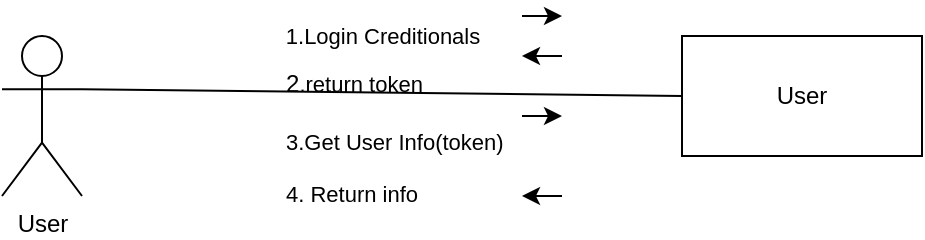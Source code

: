 <mxfile version="12.4.3" type="device" pages="1"><diagram id="lkSoEno2sFgJY8uwA6t6" name="Page-1"><mxGraphModel dx="853" dy="468" grid="1" gridSize="10" guides="1" tooltips="1" connect="1" arrows="1" fold="1" page="1" pageScale="1" pageWidth="850" pageHeight="1100" math="0" shadow="0"><root><mxCell id="0"/><mxCell id="1" parent="0"/><mxCell id="GotM7ALXVG8sbWopvXv8-39" value="User" style="shape=umlActor;verticalLabelPosition=bottom;labelBackgroundColor=#ffffff;verticalAlign=top;html=1;outlineConnect=0;" vertex="1" parent="1"><mxGeometry x="90" y="120" width="40" height="80" as="geometry"/></mxCell><mxCell id="GotM7ALXVG8sbWopvXv8-40" value="&lt;div&gt;1.Login Creditionals&lt;br&gt;&lt;/div&gt;" style="endArrow=none;html=1;exitX=1;exitY=0.333;exitDx=0;exitDy=0;exitPerimeter=0;entryX=0;entryY=0.5;entryDx=0;entryDy=0;" edge="1" parent="1" source="GotM7ALXVG8sbWopvXv8-39" target="GotM7ALXVG8sbWopvXv8-41"><mxGeometry x="-0.002" y="28" width="50" height="50" relative="1" as="geometry"><mxPoint x="160" y="140" as="sourcePoint"/><mxPoint x="250" y="146.667" as="targetPoint"/><mxPoint as="offset"/></mxGeometry></mxCell><mxCell id="GotM7ALXVG8sbWopvXv8-41" value="User" style="rounded=0;whiteSpace=wrap;html=1;" vertex="1" parent="1"><mxGeometry x="430" y="120" width="120" height="60" as="geometry"/></mxCell><mxCell id="GotM7ALXVG8sbWopvXv8-42" value="" style="group" vertex="1" connectable="0" parent="1"><mxGeometry x="230" y="130" width="120" height="60" as="geometry"/></mxCell><mxCell id="GotM7ALXVG8sbWopvXv8-43" value="2&lt;font style=&quot;font-size: 11px&quot;&gt;.return token&lt;/font&gt;" style="text;html=1;" vertex="1" parent="GotM7ALXVG8sbWopvXv8-42"><mxGeometry width="120" height="30" as="geometry"/></mxCell><mxCell id="GotM7ALXVG8sbWopvXv8-44" value="&lt;div style=&quot;font-size: 11px&quot;&gt;&lt;font style=&quot;font-size: 11px&quot;&gt;3.Get User Info(token)&lt;/font&gt;&lt;/div&gt;&lt;div style=&quot;font-size: 11px&quot;&gt;&lt;font style=&quot;font-size: 11px&quot;&gt;&lt;br&gt;&lt;/font&gt;&lt;/div&gt;&lt;div style=&quot;font-size: 11px&quot;&gt;&lt;font style=&quot;font-size: 11px&quot;&gt;4. Return info &lt;br&gt;&lt;/font&gt;&lt;/div&gt;" style="text;html=1;" vertex="1" parent="GotM7ALXVG8sbWopvXv8-42"><mxGeometry y="30" width="120" height="30" as="geometry"/></mxCell><mxCell id="GotM7ALXVG8sbWopvXv8-45" value="" style="endArrow=classic;html=1;" edge="1" parent="1"><mxGeometry width="50" height="50" relative="1" as="geometry"><mxPoint x="350" y="110" as="sourcePoint"/><mxPoint x="370" y="110" as="targetPoint"/></mxGeometry></mxCell><mxCell id="GotM7ALXVG8sbWopvXv8-46" value="" style="endArrow=classic;html=1;" edge="1" parent="1"><mxGeometry width="50" height="50" relative="1" as="geometry"><mxPoint x="350" y="160" as="sourcePoint"/><mxPoint x="370" y="160" as="targetPoint"/></mxGeometry></mxCell><mxCell id="GotM7ALXVG8sbWopvXv8-47" value="" style="endArrow=classic;html=1;" edge="1" parent="1"><mxGeometry width="50" height="50" relative="1" as="geometry"><mxPoint x="370" y="130" as="sourcePoint"/><mxPoint x="350" y="130" as="targetPoint"/></mxGeometry></mxCell><mxCell id="GotM7ALXVG8sbWopvXv8-48" value="" style="endArrow=classic;html=1;" edge="1" parent="1"><mxGeometry width="50" height="50" relative="1" as="geometry"><mxPoint x="370" y="200" as="sourcePoint"/><mxPoint x="350" y="200" as="targetPoint"/></mxGeometry></mxCell></root></mxGraphModel></diagram></mxfile>